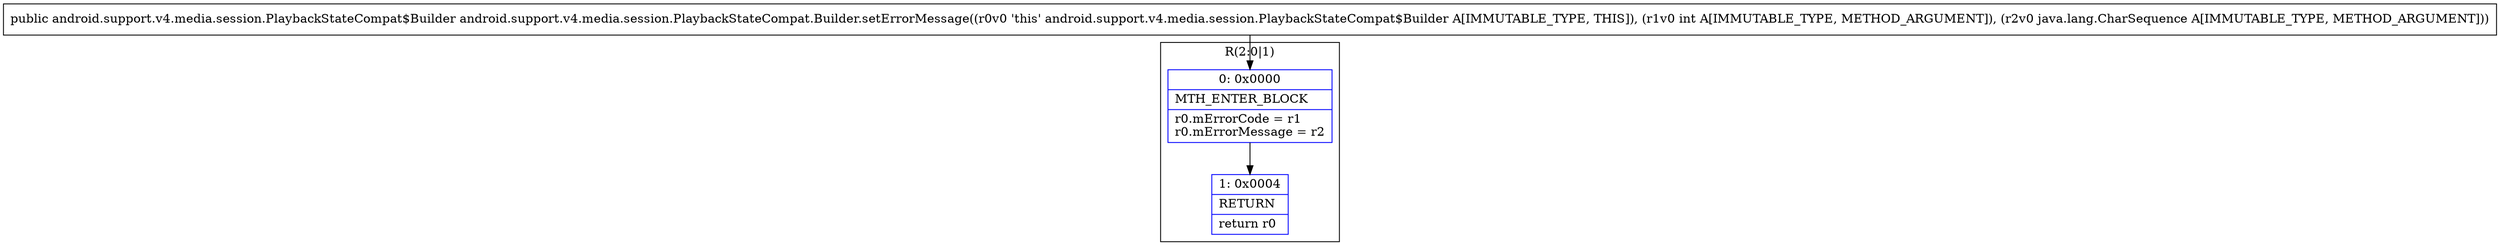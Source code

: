 digraph "CFG forandroid.support.v4.media.session.PlaybackStateCompat.Builder.setErrorMessage(ILjava\/lang\/CharSequence;)Landroid\/support\/v4\/media\/session\/PlaybackStateCompat$Builder;" {
subgraph cluster_Region_674566930 {
label = "R(2:0|1)";
node [shape=record,color=blue];
Node_0 [shape=record,label="{0\:\ 0x0000|MTH_ENTER_BLOCK\l|r0.mErrorCode = r1\lr0.mErrorMessage = r2\l}"];
Node_1 [shape=record,label="{1\:\ 0x0004|RETURN\l|return r0\l}"];
}
MethodNode[shape=record,label="{public android.support.v4.media.session.PlaybackStateCompat$Builder android.support.v4.media.session.PlaybackStateCompat.Builder.setErrorMessage((r0v0 'this' android.support.v4.media.session.PlaybackStateCompat$Builder A[IMMUTABLE_TYPE, THIS]), (r1v0 int A[IMMUTABLE_TYPE, METHOD_ARGUMENT]), (r2v0 java.lang.CharSequence A[IMMUTABLE_TYPE, METHOD_ARGUMENT])) }"];
MethodNode -> Node_0;
Node_0 -> Node_1;
}

